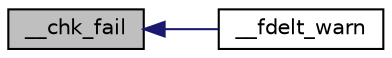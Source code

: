 digraph "__chk_fail"
{
  edge [fontname="Helvetica",fontsize="10",labelfontname="Helvetica",labelfontsize="10"];
  node [fontname="Helvetica",fontsize="10",shape=record];
  rankdir="LR";
  Node1 [label="__chk_fail",height=0.2,width=0.4,color="black", fillcolor="grey75", style="filled", fontcolor="black"];
  Node1 -> Node2 [dir="back",color="midnightblue",fontsize="10",style="solid",fontname="Helvetica"];
  Node2 [label="__fdelt_warn",height=0.2,width=0.4,color="black", fillcolor="white", style="filled",URL="$glibc__compat_8cpp.html#a1328f53597b071dd4f8333c9ad609883"];
}
